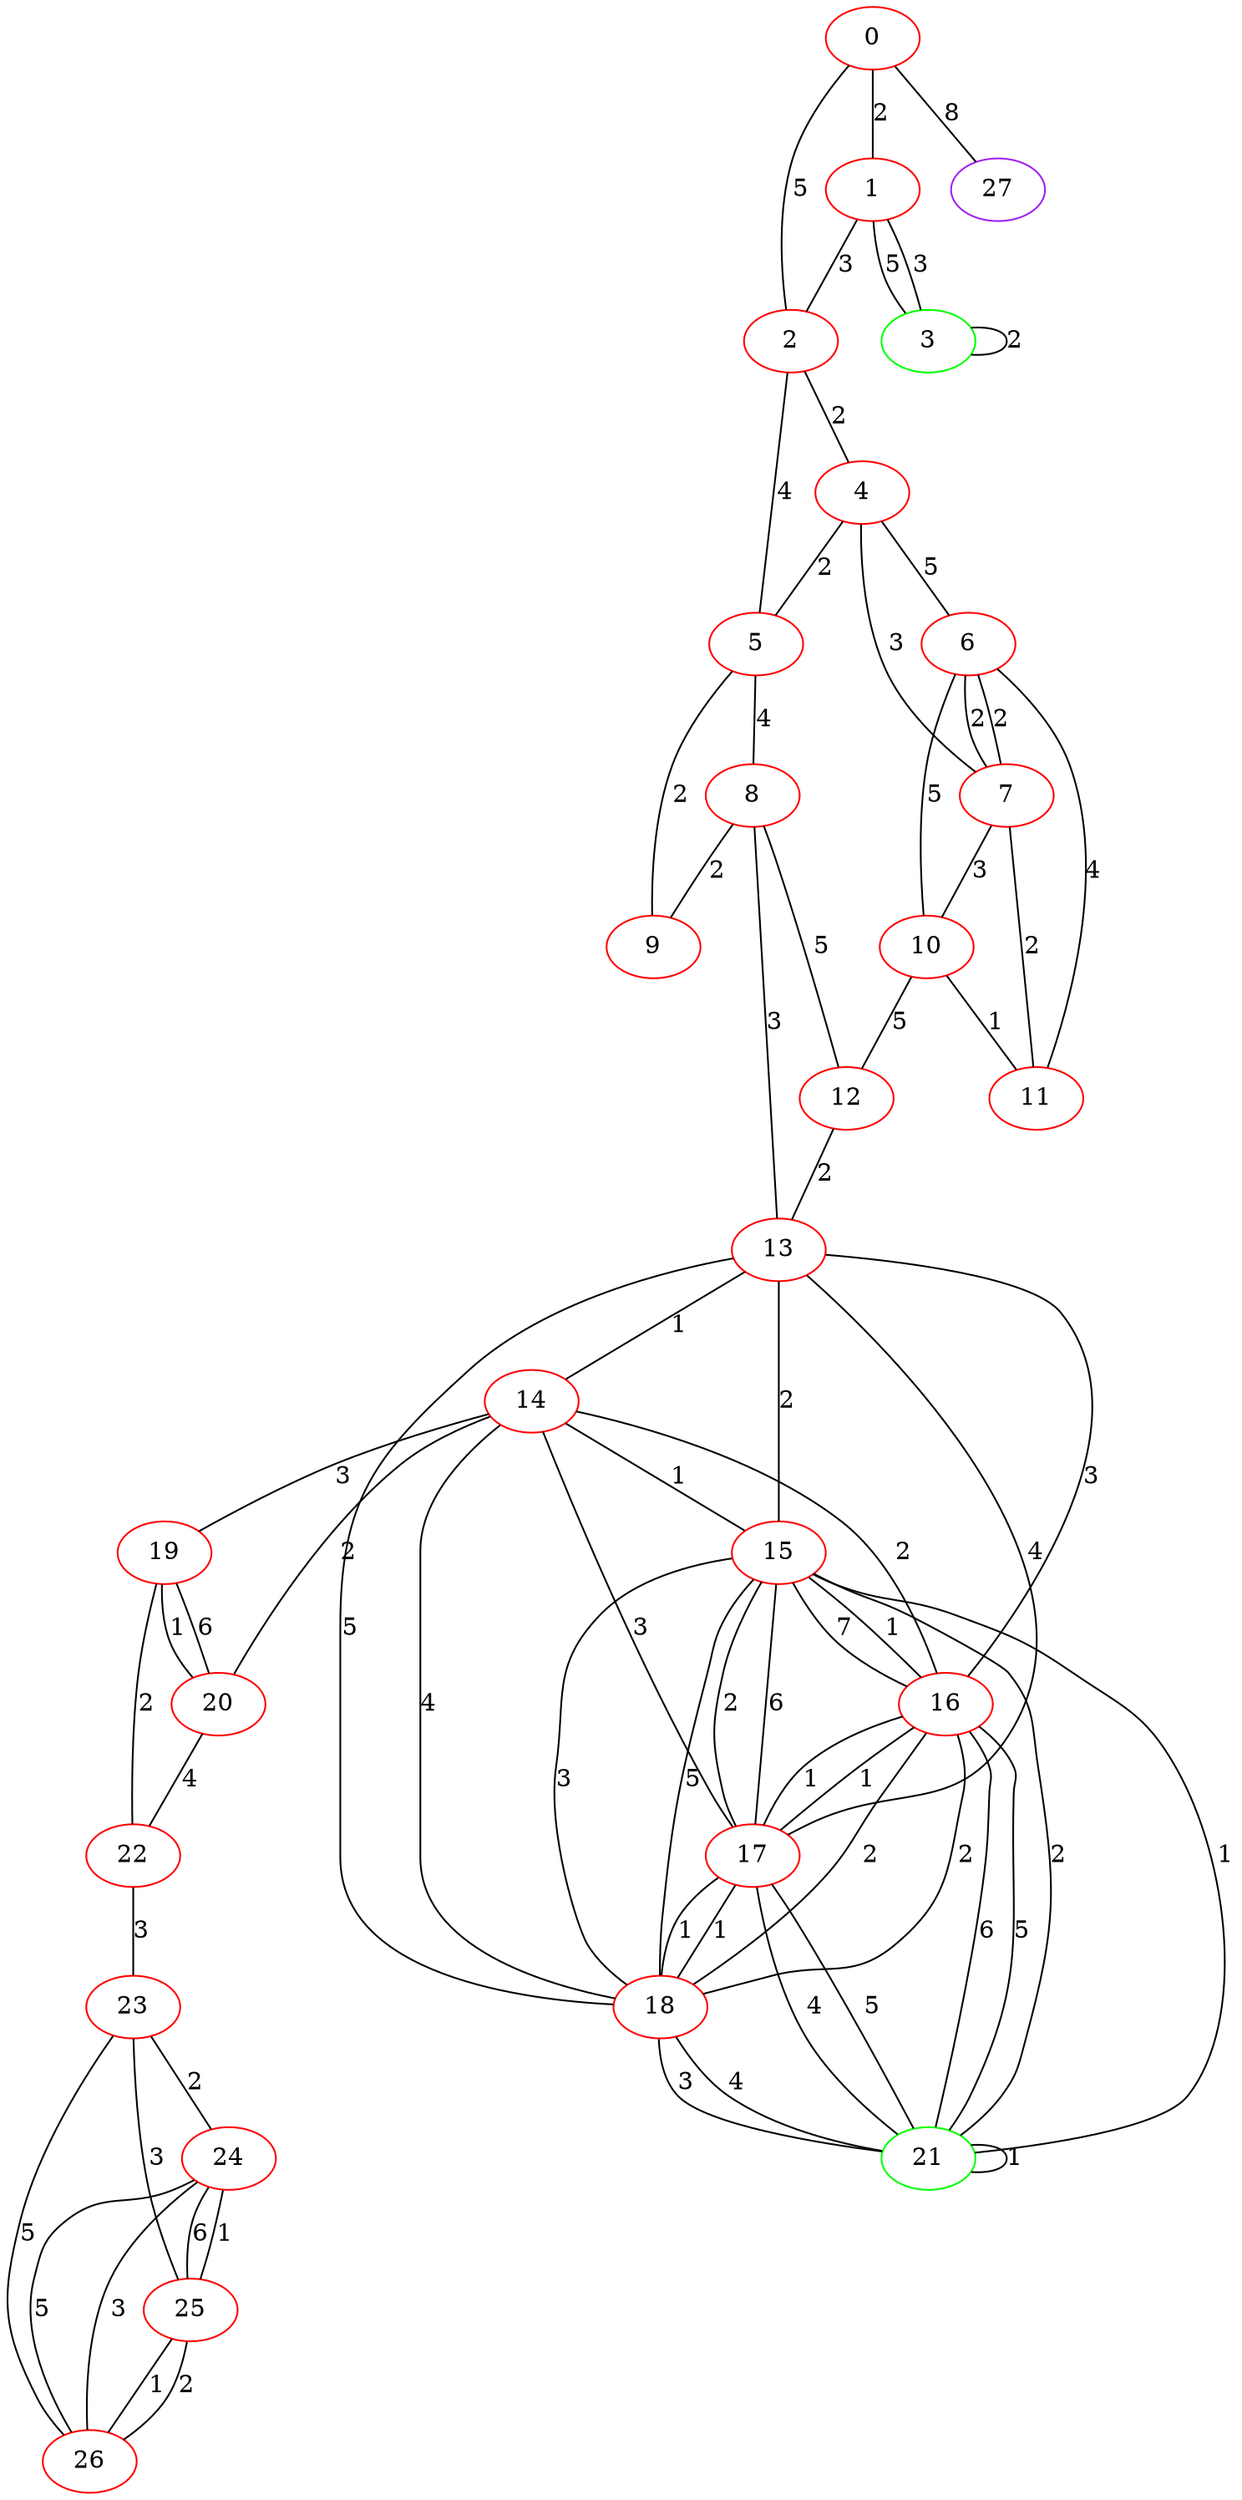graph "" {
0 [color=red, weight=1];
1 [color=red, weight=1];
2 [color=red, weight=1];
3 [color=green, weight=2];
4 [color=red, weight=1];
5 [color=red, weight=1];
6 [color=red, weight=1];
7 [color=red, weight=1];
8 [color=red, weight=1];
9 [color=red, weight=1];
10 [color=red, weight=1];
11 [color=red, weight=1];
12 [color=red, weight=1];
13 [color=red, weight=1];
14 [color=red, weight=1];
15 [color=red, weight=1];
16 [color=red, weight=1];
17 [color=red, weight=1];
18 [color=red, weight=1];
19 [color=red, weight=1];
20 [color=red, weight=1];
21 [color=green, weight=2];
22 [color=red, weight=1];
23 [color=red, weight=1];
24 [color=red, weight=1];
25 [color=red, weight=1];
26 [color=red, weight=1];
27 [color=purple, weight=4];
0 -- 1  [key=0, label=2];
0 -- 2  [key=0, label=5];
0 -- 27  [key=0, label=8];
1 -- 2  [key=0, label=3];
1 -- 3  [key=0, label=5];
1 -- 3  [key=1, label=3];
2 -- 4  [key=0, label=2];
2 -- 5  [key=0, label=4];
3 -- 3  [key=0, label=2];
4 -- 5  [key=0, label=2];
4 -- 6  [key=0, label=5];
4 -- 7  [key=0, label=3];
5 -- 8  [key=0, label=4];
5 -- 9  [key=0, label=2];
6 -- 10  [key=0, label=5];
6 -- 11  [key=0, label=4];
6 -- 7  [key=0, label=2];
6 -- 7  [key=1, label=2];
7 -- 10  [key=0, label=3];
7 -- 11  [key=0, label=2];
8 -- 9  [key=0, label=2];
8 -- 12  [key=0, label=5];
8 -- 13  [key=0, label=3];
10 -- 11  [key=0, label=1];
10 -- 12  [key=0, label=5];
12 -- 13  [key=0, label=2];
13 -- 14  [key=0, label=1];
13 -- 15  [key=0, label=2];
13 -- 16  [key=0, label=3];
13 -- 17  [key=0, label=4];
13 -- 18  [key=0, label=5];
14 -- 15  [key=0, label=1];
14 -- 16  [key=0, label=2];
14 -- 17  [key=0, label=3];
14 -- 18  [key=0, label=4];
14 -- 19  [key=0, label=3];
14 -- 20  [key=0, label=2];
15 -- 16  [key=0, label=1];
15 -- 16  [key=1, label=7];
15 -- 17  [key=0, label=2];
15 -- 17  [key=1, label=6];
15 -- 18  [key=0, label=3];
15 -- 18  [key=1, label=5];
15 -- 21  [key=0, label=1];
15 -- 21  [key=1, label=2];
16 -- 17  [key=0, label=1];
16 -- 17  [key=1, label=1];
16 -- 18  [key=0, label=2];
16 -- 18  [key=1, label=2];
16 -- 21  [key=0, label=6];
16 -- 21  [key=1, label=5];
17 -- 18  [key=0, label=1];
17 -- 18  [key=1, label=1];
17 -- 21  [key=0, label=5];
17 -- 21  [key=1, label=4];
18 -- 21  [key=0, label=4];
18 -- 21  [key=1, label=3];
19 -- 20  [key=0, label=6];
19 -- 20  [key=1, label=1];
19 -- 22  [key=0, label=2];
20 -- 22  [key=0, label=4];
21 -- 21  [key=0, label=1];
22 -- 23  [key=0, label=3];
23 -- 24  [key=0, label=2];
23 -- 25  [key=0, label=3];
23 -- 26  [key=0, label=5];
24 -- 25  [key=0, label=6];
24 -- 25  [key=1, label=1];
24 -- 26  [key=0, label=5];
24 -- 26  [key=1, label=3];
25 -- 26  [key=0, label=1];
25 -- 26  [key=1, label=2];
}
